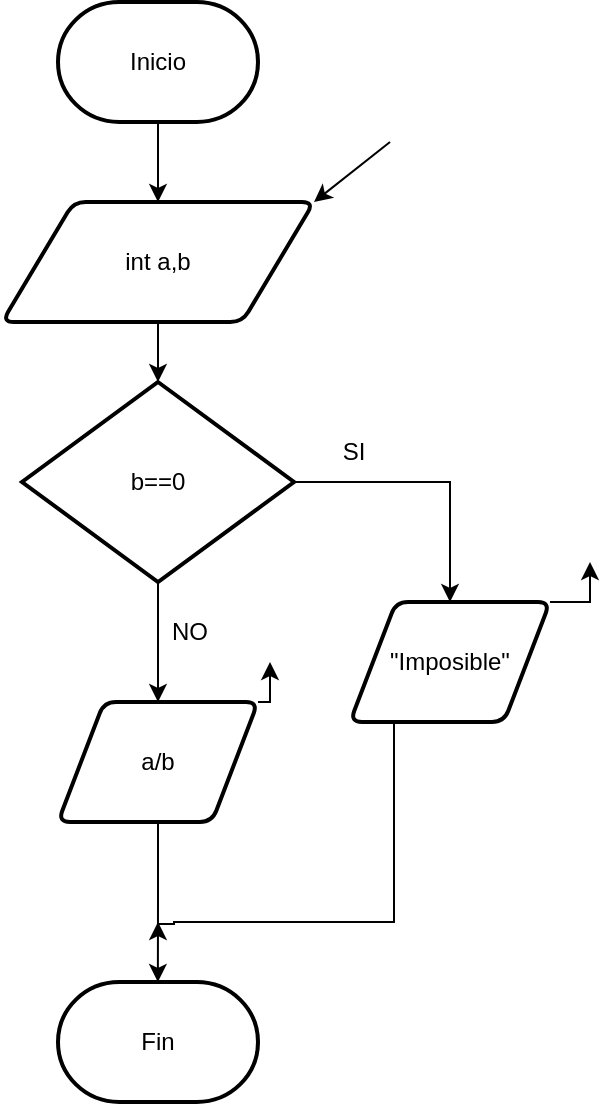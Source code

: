 <mxfile version="24.4.0" type="github">
  <diagram name="Página-1" id="lONQXSesQA3gklvUy75j">
    <mxGraphModel dx="1050" dy="603" grid="1" gridSize="10" guides="1" tooltips="1" connect="1" arrows="1" fold="1" page="1" pageScale="1" pageWidth="827" pageHeight="1169" math="0" shadow="0">
      <root>
        <mxCell id="0" />
        <mxCell id="1" parent="0" />
        <mxCell id="ScZe47sJM7jAqU2eX7d--1" style="edgeStyle=orthogonalEdgeStyle;rounded=0;orthogonalLoop=1;jettySize=auto;html=1;" edge="1" parent="1" source="ScZe47sJM7jAqU2eX7d--2" target="ScZe47sJM7jAqU2eX7d--4">
          <mxGeometry relative="1" as="geometry">
            <mxPoint x="414" y="170" as="targetPoint" />
          </mxGeometry>
        </mxCell>
        <mxCell id="ScZe47sJM7jAqU2eX7d--2" value="Inicio" style="strokeWidth=2;html=1;shape=mxgraph.flowchart.terminator;whiteSpace=wrap;" vertex="1" parent="1">
          <mxGeometry x="364" y="30" width="100" height="60" as="geometry" />
        </mxCell>
        <mxCell id="ScZe47sJM7jAqU2eX7d--3" style="edgeStyle=orthogonalEdgeStyle;rounded=0;orthogonalLoop=1;jettySize=auto;html=1;exitX=0.5;exitY=1;exitDx=0;exitDy=0;" edge="1" parent="1" source="ScZe47sJM7jAqU2eX7d--4" target="ScZe47sJM7jAqU2eX7d--7">
          <mxGeometry relative="1" as="geometry" />
        </mxCell>
        <mxCell id="ScZe47sJM7jAqU2eX7d--4" value="int a,b" style="shape=parallelogram;html=1;strokeWidth=2;perimeter=parallelogramPerimeter;whiteSpace=wrap;rounded=1;arcSize=12;size=0.23;" vertex="1" parent="1">
          <mxGeometry x="336" y="130" width="156" height="60" as="geometry" />
        </mxCell>
        <mxCell id="ScZe47sJM7jAqU2eX7d--5" style="edgeStyle=orthogonalEdgeStyle;rounded=0;orthogonalLoop=1;jettySize=auto;html=1;exitX=1;exitY=0.5;exitDx=0;exitDy=0;exitPerimeter=0;entryX=0.5;entryY=0;entryDx=0;entryDy=0;" edge="1" parent="1" source="ScZe47sJM7jAqU2eX7d--7" target="ScZe47sJM7jAqU2eX7d--10">
          <mxGeometry relative="1" as="geometry">
            <mxPoint x="570" y="270" as="targetPoint" />
          </mxGeometry>
        </mxCell>
        <mxCell id="ScZe47sJM7jAqU2eX7d--6" style="edgeStyle=orthogonalEdgeStyle;rounded=0;orthogonalLoop=1;jettySize=auto;html=1;exitX=0.5;exitY=1;exitDx=0;exitDy=0;exitPerimeter=0;" edge="1" parent="1" source="ScZe47sJM7jAqU2eX7d--7" target="ScZe47sJM7jAqU2eX7d--16">
          <mxGeometry relative="1" as="geometry">
            <mxPoint x="413.931" y="410" as="targetPoint" />
          </mxGeometry>
        </mxCell>
        <mxCell id="ScZe47sJM7jAqU2eX7d--7" value="b==0" style="strokeWidth=2;html=1;shape=mxgraph.flowchart.decision;whiteSpace=wrap;" vertex="1" parent="1">
          <mxGeometry x="346" y="220" width="136" height="100" as="geometry" />
        </mxCell>
        <mxCell id="ScZe47sJM7jAqU2eX7d--8" style="edgeStyle=orthogonalEdgeStyle;rounded=0;orthogonalLoop=1;jettySize=auto;html=1;exitX=1;exitY=0;exitDx=0;exitDy=0;" edge="1" parent="1" source="ScZe47sJM7jAqU2eX7d--10">
          <mxGeometry relative="1" as="geometry">
            <mxPoint x="630" y="310" as="targetPoint" />
          </mxGeometry>
        </mxCell>
        <mxCell id="ScZe47sJM7jAqU2eX7d--9" style="edgeStyle=orthogonalEdgeStyle;rounded=0;orthogonalLoop=1;jettySize=auto;html=1;exitX=0.5;exitY=1;exitDx=0;exitDy=0;" edge="1" parent="1">
          <mxGeometry relative="1" as="geometry">
            <mxPoint x="414" y="490" as="targetPoint" />
            <mxPoint x="532" y="370" as="sourcePoint" />
            <Array as="points">
              <mxPoint x="532" y="490" />
              <mxPoint x="422" y="490" />
              <mxPoint x="414" y="491" />
            </Array>
          </mxGeometry>
        </mxCell>
        <mxCell id="ScZe47sJM7jAqU2eX7d--10" value="&quot;Imposible&quot;" style="shape=parallelogram;html=1;strokeWidth=2;perimeter=parallelogramPerimeter;whiteSpace=wrap;rounded=1;arcSize=12;size=0.23;" vertex="1" parent="1">
          <mxGeometry x="510" y="330" width="100" height="60" as="geometry" />
        </mxCell>
        <mxCell id="ScZe47sJM7jAqU2eX7d--11" value="" style="endArrow=classic;html=1;rounded=0;" edge="1" parent="1">
          <mxGeometry width="50" height="50" relative="1" as="geometry">
            <mxPoint x="530" y="100" as="sourcePoint" />
            <mxPoint x="492" y="130" as="targetPoint" />
          </mxGeometry>
        </mxCell>
        <mxCell id="ScZe47sJM7jAqU2eX7d--12" value="SI" style="text;strokeColor=none;align=center;fillColor=none;html=1;verticalAlign=middle;whiteSpace=wrap;rounded=0;" vertex="1" parent="1">
          <mxGeometry x="482" y="240" width="60" height="30" as="geometry" />
        </mxCell>
        <mxCell id="ScZe47sJM7jAqU2eX7d--13" value="NO" style="text;strokeColor=none;align=center;fillColor=none;html=1;verticalAlign=middle;whiteSpace=wrap;rounded=0;" vertex="1" parent="1">
          <mxGeometry x="400" y="330" width="60" height="30" as="geometry" />
        </mxCell>
        <mxCell id="ScZe47sJM7jAqU2eX7d--14" style="edgeStyle=orthogonalEdgeStyle;rounded=0;orthogonalLoop=1;jettySize=auto;html=1;exitX=1;exitY=0;exitDx=0;exitDy=0;" edge="1" parent="1" source="ScZe47sJM7jAqU2eX7d--16">
          <mxGeometry relative="1" as="geometry">
            <mxPoint x="470" y="360" as="targetPoint" />
          </mxGeometry>
        </mxCell>
        <mxCell id="ScZe47sJM7jAqU2eX7d--15" style="edgeStyle=orthogonalEdgeStyle;rounded=0;orthogonalLoop=1;jettySize=auto;html=1;exitX=0.5;exitY=1;exitDx=0;exitDy=0;" edge="1" parent="1" source="ScZe47sJM7jAqU2eX7d--16">
          <mxGeometry relative="1" as="geometry">
            <mxPoint x="413.931" y="520.0" as="targetPoint" />
          </mxGeometry>
        </mxCell>
        <mxCell id="ScZe47sJM7jAqU2eX7d--16" value="a/b" style="shape=parallelogram;html=1;strokeWidth=2;perimeter=parallelogramPerimeter;whiteSpace=wrap;rounded=1;arcSize=12;size=0.23;" vertex="1" parent="1">
          <mxGeometry x="364.001" y="380" width="100" height="60" as="geometry" />
        </mxCell>
        <mxCell id="ScZe47sJM7jAqU2eX7d--17" value="Fin" style="strokeWidth=2;html=1;shape=mxgraph.flowchart.terminator;whiteSpace=wrap;" vertex="1" parent="1">
          <mxGeometry x="364" y="520" width="100" height="60" as="geometry" />
        </mxCell>
      </root>
    </mxGraphModel>
  </diagram>
</mxfile>
